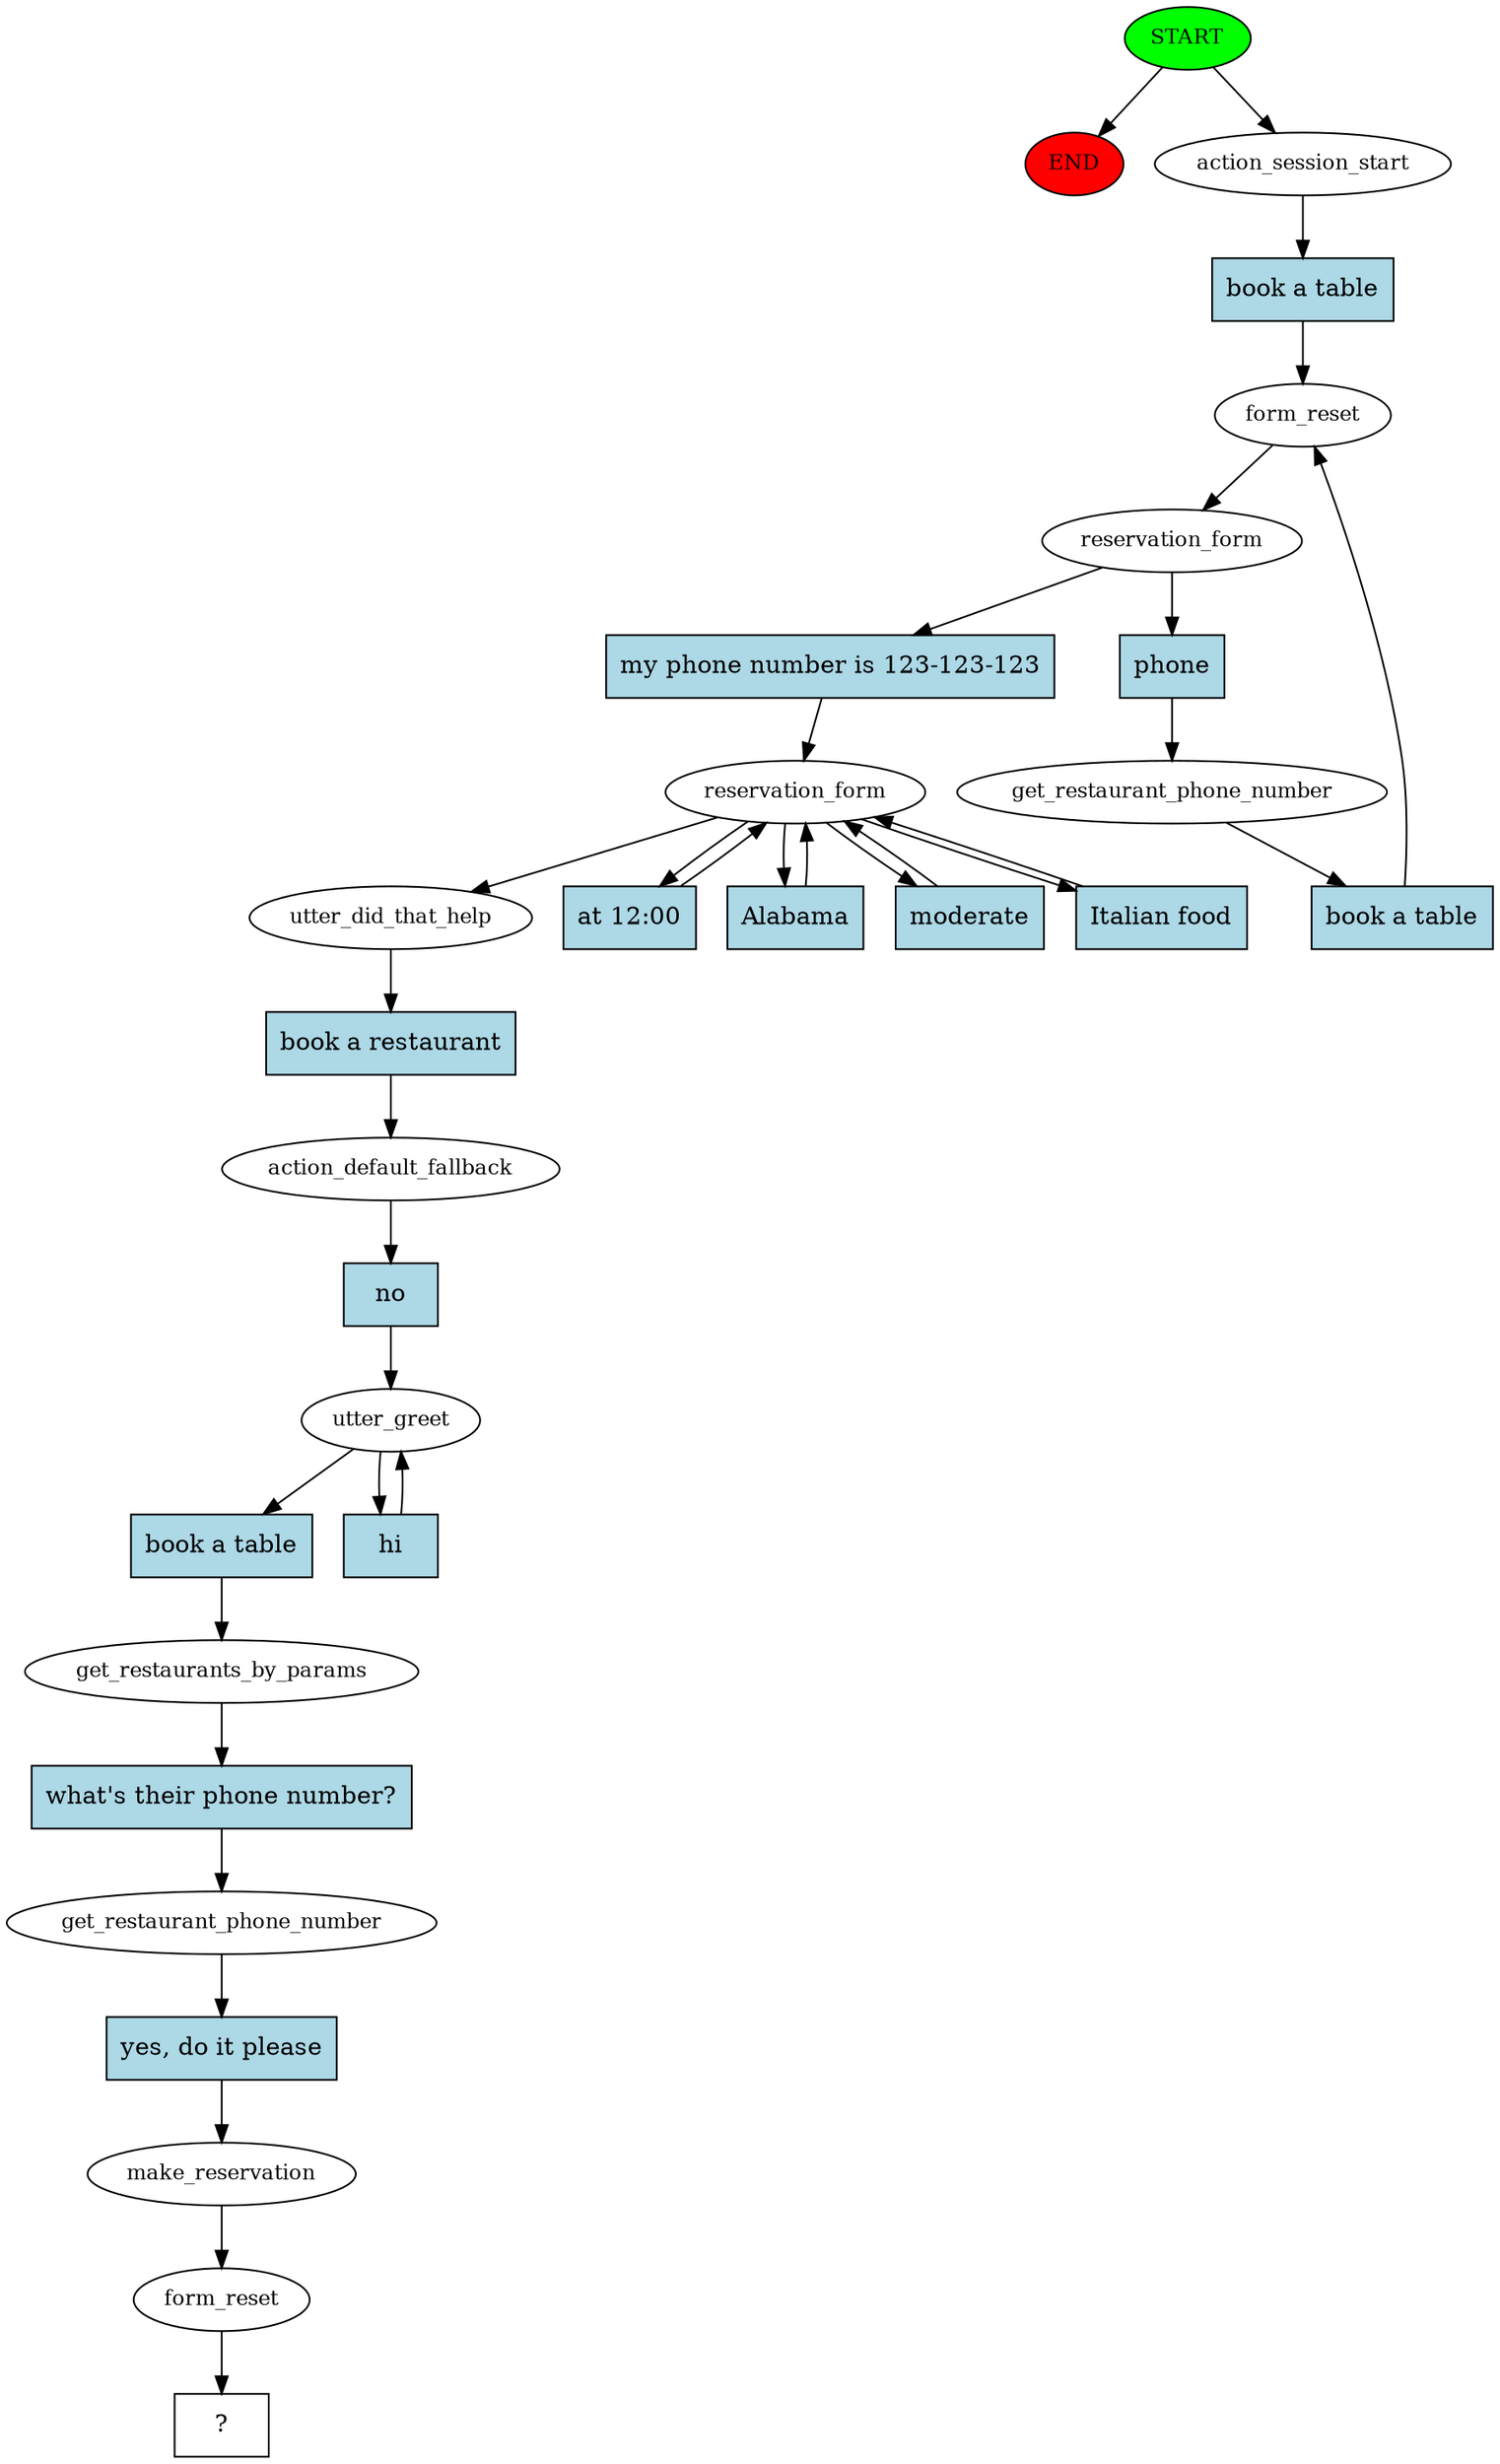 digraph  {
0 [class="start active", fillcolor=green, fontsize=12, label=START, style=filled];
"-1" [class=end, fillcolor=red, fontsize=12, label=END, style=filled];
1 [class=active, fontsize=12, label=action_session_start];
2 [class=active, fontsize=12, label=form_reset];
3 [class=active, fontsize=12, label=reservation_form];
4 [class=active, fontsize=12, label=get_restaurant_phone_number];
7 [class=active, fontsize=12, label=reservation_form];
12 [class=active, fontsize=12, label=utter_did_that_help];
13 [class=active, fontsize=12, label=action_default_fallback];
14 [class=active, fontsize=12, label=utter_greet];
16 [class=active, fontsize=12, label=get_restaurants_by_params];
17 [class=active, fontsize=12, label=get_restaurant_phone_number];
18 [class=active, fontsize=12, label=make_reservation];
19 [class=active, fontsize=12, label=form_reset];
20 [class="intent dashed active", label="  ?  ", shape=rect];
21 [class="intent active", fillcolor=lightblue, label="book a table", shape=rect, style=filled];
22 [class="intent active", fillcolor=lightblue, label=phone, shape=rect, style=filled];
23 [class="intent active", fillcolor=lightblue, label="my phone number is 123-123-123", shape=rect, style=filled];
24 [class="intent active", fillcolor=lightblue, label="book a table", shape=rect, style=filled];
25 [class="intent active", fillcolor=lightblue, label="at 12:00", shape=rect, style=filled];
26 [class="intent active", fillcolor=lightblue, label=Alabama, shape=rect, style=filled];
27 [class="intent active", fillcolor=lightblue, label=moderate, shape=rect, style=filled];
28 [class="intent active", fillcolor=lightblue, label="Italian food", shape=rect, style=filled];
29 [class="intent active", fillcolor=lightblue, label="book a restaurant", shape=rect, style=filled];
30 [class="intent active", fillcolor=lightblue, label=no, shape=rect, style=filled];
31 [class="intent active", fillcolor=lightblue, label="book a table", shape=rect, style=filled];
32 [class="intent active", fillcolor=lightblue, label=hi, shape=rect, style=filled];
33 [class="intent active", fillcolor=lightblue, label="what's their phone number?", shape=rect, style=filled];
34 [class="intent active", fillcolor=lightblue, label="yes, do it please", shape=rect, style=filled];
0 -> "-1"  [class="", key=NONE, label=""];
0 -> 1  [class=active, key=NONE, label=""];
1 -> 21  [class=active, key=0];
2 -> 3  [class=active, key=NONE, label=""];
3 -> 22  [class=active, key=0];
3 -> 23  [class=active, key=0];
4 -> 24  [class=active, key=0];
7 -> 12  [class=active, key=NONE, label=""];
7 -> 25  [class=active, key=0];
7 -> 26  [class=active, key=0];
7 -> 27  [class=active, key=0];
7 -> 28  [class=active, key=0];
12 -> 29  [class=active, key=0];
13 -> 30  [class=active, key=0];
14 -> 31  [class=active, key=0];
14 -> 32  [class=active, key=0];
16 -> 33  [class=active, key=0];
17 -> 34  [class=active, key=0];
18 -> 19  [class=active, key=NONE, label=""];
19 -> 20  [class=active, key=NONE, label=""];
21 -> 2  [class=active, key=0];
22 -> 4  [class=active, key=0];
23 -> 7  [class=active, key=0];
24 -> 2  [class=active, key=0];
25 -> 7  [class=active, key=0];
26 -> 7  [class=active, key=0];
27 -> 7  [class=active, key=0];
28 -> 7  [class=active, key=0];
29 -> 13  [class=active, key=0];
30 -> 14  [class=active, key=0];
31 -> 16  [class=active, key=0];
32 -> 14  [class=active, key=0];
33 -> 17  [class=active, key=0];
34 -> 18  [class=active, key=0];
}
